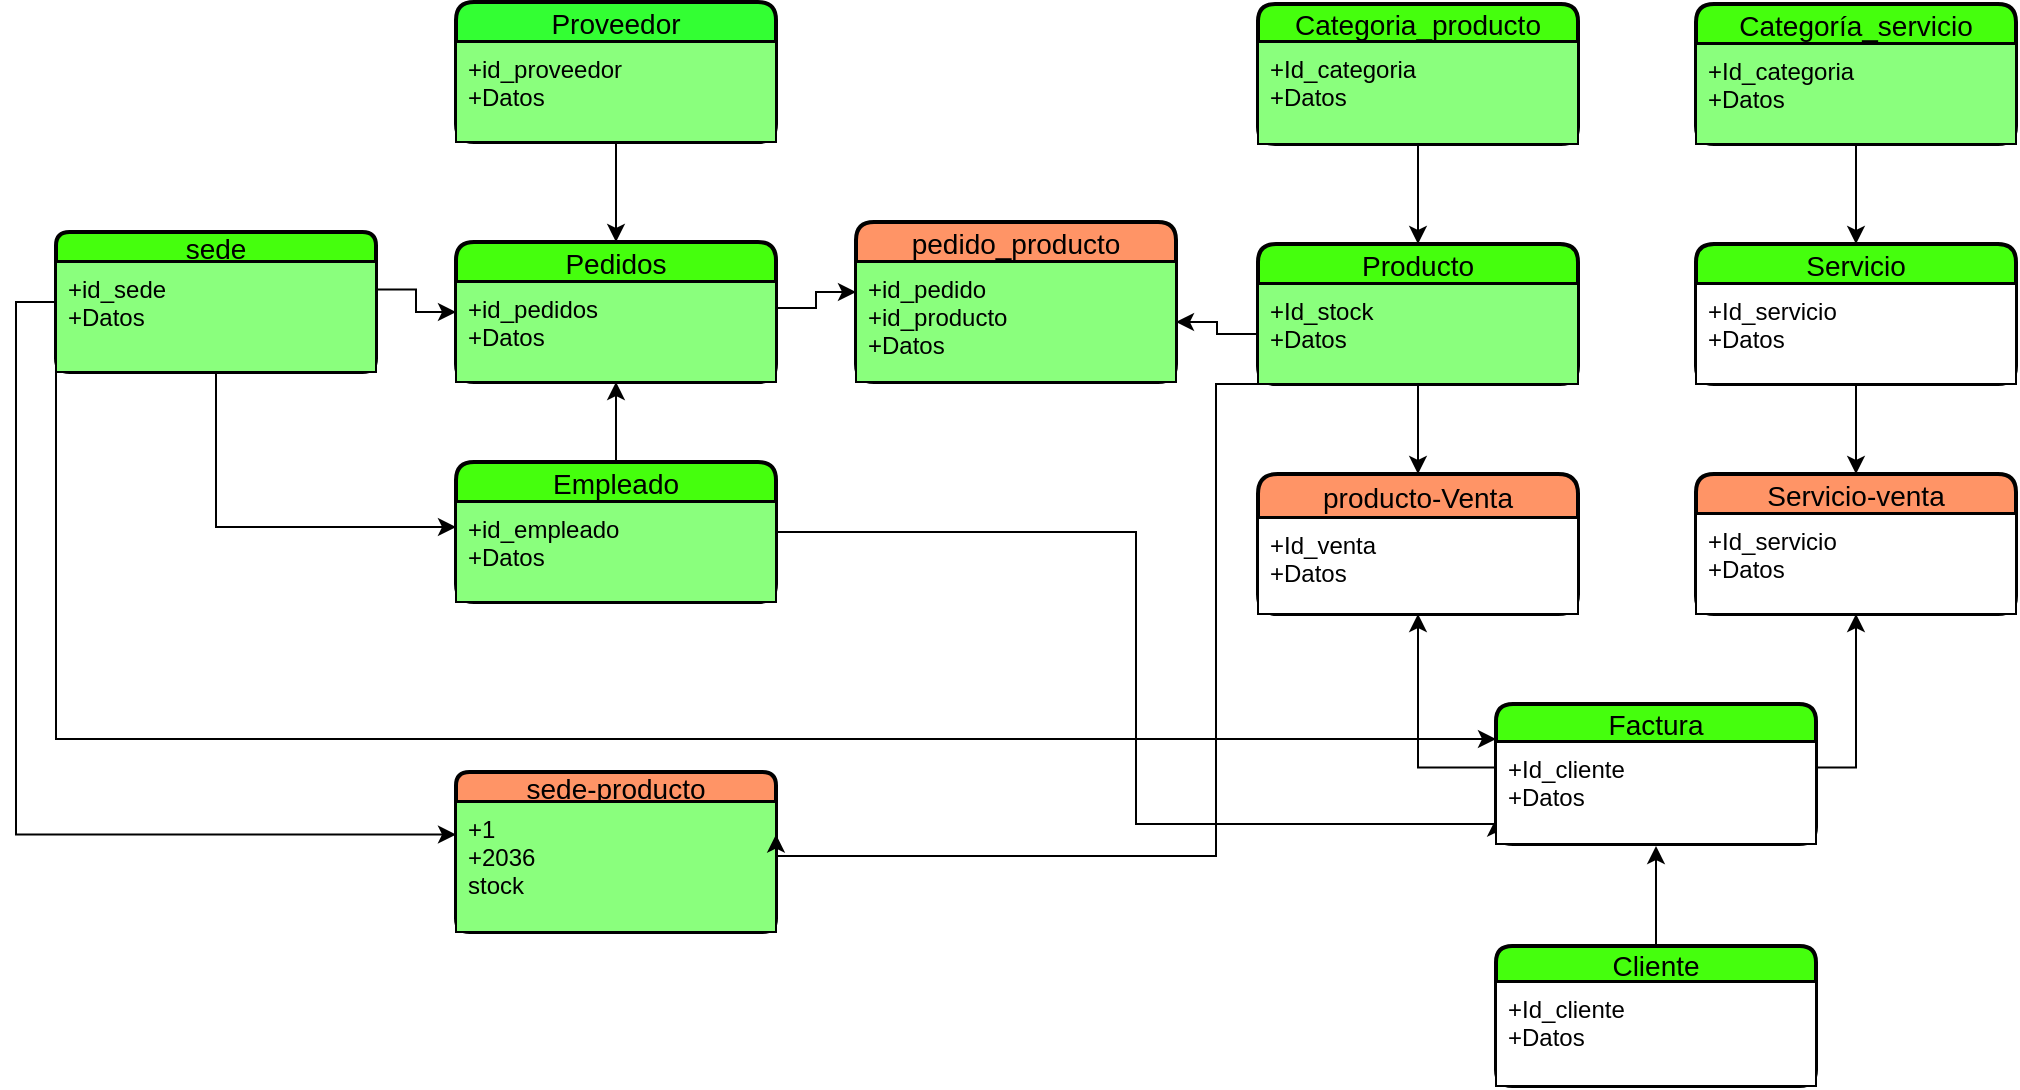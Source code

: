 <mxfile version="21.1.4" type="github">
  <diagram name="Página-1" id="QXGFcyqtO2LAgZ7RdORf">
    <mxGraphModel dx="2117" dy="573" grid="1" gridSize="10" guides="1" tooltips="1" connect="1" arrows="1" fold="1" page="1" pageScale="1" pageWidth="827" pageHeight="1169" math="0" shadow="0">
      <root>
        <mxCell id="0" />
        <mxCell id="1" parent="0" />
        <mxCell id="vr5rwgL9Q3Kud_MAougq-15" value="Proveedor" style="swimlane;childLayout=stackLayout;horizontal=1;startSize=20;horizontalStack=0;rounded=1;fontSize=14;fontStyle=0;strokeWidth=2;resizeParent=0;resizeLast=1;shadow=0;dashed=0;align=center;fillColor=#33FF33;strokeColor=#000000;" parent="1" vertex="1">
          <mxGeometry x="-290" y="210" width="160" height="70" as="geometry" />
        </mxCell>
        <mxCell id="vr5rwgL9Q3Kud_MAougq-16" value="+id_proveedor&#xa;+Datos" style="align=left;strokeColor=#000000;fillColor=#8AFF7D;spacingLeft=4;fontSize=12;verticalAlign=top;resizable=0;rotatable=0;part=1;" parent="vr5rwgL9Q3Kud_MAougq-15" vertex="1">
          <mxGeometry y="20" width="160" height="50" as="geometry" />
        </mxCell>
        <mxCell id="vr5rwgL9Q3Kud_MAougq-17" value="Pedidos" style="swimlane;childLayout=stackLayout;horizontal=1;startSize=20;horizontalStack=0;rounded=1;fontSize=14;fontStyle=0;strokeWidth=2;resizeParent=0;resizeLast=1;shadow=0;dashed=0;align=center;fillColor=#45FF0D;strokeColor=#000000;" parent="1" vertex="1">
          <mxGeometry x="-290" y="330" width="160" height="70" as="geometry" />
        </mxCell>
        <mxCell id="vr5rwgL9Q3Kud_MAougq-18" value="+id_pedidos&#xa;+Datos" style="align=left;strokeColor=#000000;fillColor=#8AFF7D;spacingLeft=4;fontSize=12;verticalAlign=top;resizable=0;rotatable=0;part=1;" parent="vr5rwgL9Q3Kud_MAougq-17" vertex="1">
          <mxGeometry y="20" width="160" height="50" as="geometry" />
        </mxCell>
        <mxCell id="vr5rwgL9Q3Kud_MAougq-20" style="edgeStyle=orthogonalEdgeStyle;rounded=0;orthogonalLoop=1;jettySize=auto;html=1;exitX=0.5;exitY=1;exitDx=0;exitDy=0;entryX=0.5;entryY=0;entryDx=0;entryDy=0;fillColor=#FFFFFF;strokeColor=#000000;" parent="1" source="vr5rwgL9Q3Kud_MAougq-16" target="vr5rwgL9Q3Kud_MAougq-17" edge="1">
          <mxGeometry relative="1" as="geometry" />
        </mxCell>
        <mxCell id="vr5rwgL9Q3Kud_MAougq-23" style="edgeStyle=orthogonalEdgeStyle;rounded=0;orthogonalLoop=1;jettySize=auto;html=1;entryX=0.5;entryY=1;entryDx=0;entryDy=0;fillColor=#FFFFFF;strokeColor=#000000;" parent="1" source="vr5rwgL9Q3Kud_MAougq-21" target="vr5rwgL9Q3Kud_MAougq-18" edge="1">
          <mxGeometry relative="1" as="geometry" />
        </mxCell>
        <mxCell id="wK7u8KOisi-HVqVEmxdb-3" style="edgeStyle=orthogonalEdgeStyle;rounded=0;orthogonalLoop=1;jettySize=auto;html=1;exitX=1;exitY=0.5;exitDx=0;exitDy=0;entryX=0;entryY=0.75;entryDx=0;entryDy=0;fillColor=#FFFFFF;strokeColor=#000000;" parent="1" source="vr5rwgL9Q3Kud_MAougq-21" target="k5OsFm6NcjSdjYwLhxJ1-28" edge="1">
          <mxGeometry relative="1" as="geometry">
            <Array as="points">
              <mxPoint x="50" y="475" />
              <mxPoint x="50" y="621" />
            </Array>
          </mxGeometry>
        </mxCell>
        <mxCell id="vr5rwgL9Q3Kud_MAougq-21" value="Empleado" style="swimlane;childLayout=stackLayout;horizontal=1;startSize=20;horizontalStack=0;rounded=1;fontSize=14;fontStyle=0;strokeWidth=2;resizeParent=0;resizeLast=1;shadow=0;dashed=0;align=center;fillColor=#45FF0D;strokeColor=#000000;" parent="1" vertex="1">
          <mxGeometry x="-290" y="440" width="160" height="70" as="geometry" />
        </mxCell>
        <mxCell id="vr5rwgL9Q3Kud_MAougq-22" value="+id_empleado&#xa;+Datos" style="align=left;strokeColor=#000000;fillColor=#8AFF7D;spacingLeft=4;fontSize=12;verticalAlign=top;resizable=0;rotatable=0;part=1;" parent="vr5rwgL9Q3Kud_MAougq-21" vertex="1">
          <mxGeometry y="20" width="160" height="50" as="geometry" />
        </mxCell>
        <mxCell id="vr5rwgL9Q3Kud_MAougq-24" value="pedido_producto" style="swimlane;childLayout=stackLayout;horizontal=1;startSize=20;horizontalStack=0;rounded=1;fontSize=14;fontStyle=0;strokeWidth=2;resizeParent=0;resizeLast=1;shadow=0;dashed=0;align=center;fillColor=#FF9466;strokeColor=#000000;" parent="1" vertex="1">
          <mxGeometry x="-90" y="320" width="160" height="80" as="geometry" />
        </mxCell>
        <mxCell id="vr5rwgL9Q3Kud_MAougq-25" value="+id_pedido&#xa;+id_producto&#xa;+Datos" style="align=left;strokeColor=#000000;fillColor=#8AFF7D;spacingLeft=4;fontSize=12;verticalAlign=top;resizable=0;rotatable=0;part=1;" parent="vr5rwgL9Q3Kud_MAougq-24" vertex="1">
          <mxGeometry y="20" width="160" height="60" as="geometry" />
        </mxCell>
        <mxCell id="k5OsFm6NcjSdjYwLhxJ1-29" style="edgeStyle=orthogonalEdgeStyle;rounded=0;orthogonalLoop=1;jettySize=auto;html=1;exitX=0.5;exitY=1;exitDx=0;exitDy=0;entryX=0.5;entryY=0;entryDx=0;entryDy=0;fillColor=#FFFFFF;strokeColor=#000000;" parent="1" source="vr5rwgL9Q3Kud_MAougq-28" target="vr5rwgL9Q3Kud_MAougq-38" edge="1">
          <mxGeometry relative="1" as="geometry" />
        </mxCell>
        <mxCell id="vr5rwgL9Q3Kud_MAougq-28" value="Producto" style="swimlane;childLayout=stackLayout;horizontal=1;startSize=20;horizontalStack=0;rounded=1;fontSize=14;fontStyle=0;strokeWidth=2;resizeParent=0;resizeLast=1;shadow=0;dashed=0;align=center;fillColor=#45FF0D;strokeColor=#000000;" parent="1" vertex="1">
          <mxGeometry x="111" y="331" width="160" height="70" as="geometry" />
        </mxCell>
        <mxCell id="vr5rwgL9Q3Kud_MAougq-29" value="+Id_stock&#xa;+Datos" style="align=left;strokeColor=#000000;fillColor=#8AFF7D;spacingLeft=4;fontSize=12;verticalAlign=top;resizable=0;rotatable=0;part=1;" parent="vr5rwgL9Q3Kud_MAougq-28" vertex="1">
          <mxGeometry y="20" width="160" height="50" as="geometry" />
        </mxCell>
        <mxCell id="vr5rwgL9Q3Kud_MAougq-34" value="Categoria_producto" style="swimlane;childLayout=stackLayout;horizontal=1;startSize=19;horizontalStack=0;rounded=1;fontSize=14;fontStyle=0;strokeWidth=2;resizeParent=0;resizeLast=1;shadow=0;dashed=0;align=center;fillColor=#45FF0D;strokeColor=#000000;" parent="1" vertex="1">
          <mxGeometry x="111" y="211" width="160" height="70" as="geometry" />
        </mxCell>
        <mxCell id="vr5rwgL9Q3Kud_MAougq-35" value="+Id_categoria&#xa;+Datos" style="align=left;strokeColor=#000000;fillColor=#8AFF7D;spacingLeft=4;fontSize=12;verticalAlign=top;resizable=0;rotatable=0;part=1;" parent="vr5rwgL9Q3Kud_MAougq-34" vertex="1">
          <mxGeometry y="19" width="160" height="51" as="geometry" />
        </mxCell>
        <mxCell id="vr5rwgL9Q3Kud_MAougq-38" value="producto-Venta" style="swimlane;childLayout=stackLayout;horizontal=1;startSize=22;horizontalStack=0;rounded=1;fontSize=14;fontStyle=0;strokeWidth=2;resizeParent=0;resizeLast=1;shadow=0;dashed=0;align=center;fillColor=#FF9466;strokeColor=#000000;" parent="1" vertex="1">
          <mxGeometry x="111" y="446" width="160" height="70" as="geometry">
            <mxRectangle x="320" y="430" width="80" height="30" as="alternateBounds" />
          </mxGeometry>
        </mxCell>
        <mxCell id="vr5rwgL9Q3Kud_MAougq-39" value="+Id_venta&#xa;+Datos" style="align=left;strokeColor=#000000;fillColor=#FFFFFF;spacingLeft=4;fontSize=12;verticalAlign=top;resizable=0;rotatable=0;part=1;" parent="vr5rwgL9Q3Kud_MAougq-38" vertex="1">
          <mxGeometry y="22" width="160" height="48" as="geometry" />
        </mxCell>
        <mxCell id="vr5rwgL9Q3Kud_MAougq-41" value="Servicio-venta" style="swimlane;childLayout=stackLayout;horizontal=1;startSize=20;horizontalStack=0;rounded=1;fontSize=14;fontStyle=0;strokeWidth=2;resizeParent=0;resizeLast=1;shadow=0;dashed=0;align=center;fillColor=#FF9466;strokeColor=#000000;" parent="1" vertex="1">
          <mxGeometry x="330" y="446" width="160" height="70" as="geometry" />
        </mxCell>
        <mxCell id="vr5rwgL9Q3Kud_MAougq-42" value="+Id_servicio&#xa;+Datos" style="align=left;strokeColor=#000000;fillColor=#FFFFFF;spacingLeft=4;fontSize=12;verticalAlign=top;resizable=0;rotatable=0;part=1;" parent="vr5rwgL9Q3Kud_MAougq-41" vertex="1">
          <mxGeometry y="20" width="160" height="50" as="geometry" />
        </mxCell>
        <mxCell id="k5OsFm6NcjSdjYwLhxJ1-11" value="" style="edgeStyle=orthogonalEdgeStyle;rounded=0;orthogonalLoop=1;jettySize=auto;html=1;fillColor=#FFFFFF;strokeColor=#000000;" parent="1" source="vr5rwgL9Q3Kud_MAougq-44" edge="1">
          <mxGeometry relative="1" as="geometry">
            <mxPoint x="310" y="632" as="targetPoint" />
          </mxGeometry>
        </mxCell>
        <mxCell id="vr5rwgL9Q3Kud_MAougq-44" value="Cliente" style="swimlane;childLayout=stackLayout;horizontal=1;startSize=18;horizontalStack=0;rounded=1;fontSize=14;fontStyle=0;strokeWidth=2;resizeParent=0;resizeLast=1;shadow=0;dashed=0;align=center;fillColor=#45FF0D;strokeColor=#000000;" parent="1" vertex="1">
          <mxGeometry x="230" y="682" width="160" height="70" as="geometry" />
        </mxCell>
        <mxCell id="vr5rwgL9Q3Kud_MAougq-45" value="+Id_cliente&#xa;+Datos" style="align=left;strokeColor=#000000;fillColor=#FFFFFF;spacingLeft=4;fontSize=12;verticalAlign=top;resizable=0;rotatable=0;part=1;" parent="vr5rwgL9Q3Kud_MAougq-44" vertex="1">
          <mxGeometry y="18" width="160" height="52" as="geometry" />
        </mxCell>
        <mxCell id="NqYA0sLlcYKFU1yslHez-1" value="Categoría_servicio" style="swimlane;childLayout=stackLayout;horizontal=1;startSize=20;horizontalStack=0;rounded=1;fontSize=14;fontStyle=0;strokeWidth=2;resizeParent=0;resizeLast=1;shadow=0;dashed=0;align=center;fillColor=#45FF0D;strokeColor=#000000;" parent="1" vertex="1">
          <mxGeometry x="330" y="211" width="160" height="70" as="geometry" />
        </mxCell>
        <mxCell id="NqYA0sLlcYKFU1yslHez-2" value="+Id_categoria&#xa;+Datos" style="align=left;strokeColor=#000000;fillColor=#8AFF7D;spacingLeft=4;fontSize=12;verticalAlign=top;resizable=0;rotatable=0;part=1;" parent="NqYA0sLlcYKFU1yslHez-1" vertex="1">
          <mxGeometry y="20" width="160" height="50" as="geometry" />
        </mxCell>
        <mxCell id="zLEtbaGTQvapRK-hFVf--4" style="edgeStyle=orthogonalEdgeStyle;rounded=0;orthogonalLoop=1;jettySize=auto;html=1;exitX=0.5;exitY=1;exitDx=0;exitDy=0;entryX=0.5;entryY=0;entryDx=0;entryDy=0;fillColor=#FFFFFF;strokeColor=#000000;" parent="1" source="vr5rwgL9Q3Kud_MAougq-35" target="vr5rwgL9Q3Kud_MAougq-28" edge="1">
          <mxGeometry relative="1" as="geometry" />
        </mxCell>
        <mxCell id="aQ_L_K3R3-eqQe358fcE-4" value="" style="edgeStyle=orthogonalEdgeStyle;rounded=0;orthogonalLoop=1;jettySize=auto;html=1;fillColor=#FFFFFF;strokeColor=#000000;" parent="1" source="vr5rwgL9Q3Kud_MAougq-29" target="vr5rwgL9Q3Kud_MAougq-25" edge="1">
          <mxGeometry relative="1" as="geometry" />
        </mxCell>
        <mxCell id="aQ_L_K3R3-eqQe358fcE-6" style="edgeStyle=orthogonalEdgeStyle;rounded=0;orthogonalLoop=1;jettySize=auto;html=1;exitX=1;exitY=0;exitDx=0;exitDy=0;entryX=0;entryY=0.25;entryDx=0;entryDy=0;fillColor=#FFFFFF;strokeColor=#000000;" parent="1" source="vr5rwgL9Q3Kud_MAougq-18" target="vr5rwgL9Q3Kud_MAougq-25" edge="1">
          <mxGeometry relative="1" as="geometry">
            <Array as="points">
              <mxPoint x="-130" y="363" />
              <mxPoint x="-110" y="363" />
            </Array>
          </mxGeometry>
        </mxCell>
        <mxCell id="k5OsFm6NcjSdjYwLhxJ1-34" style="edgeStyle=orthogonalEdgeStyle;rounded=0;orthogonalLoop=1;jettySize=auto;html=1;exitX=0;exitY=0.5;exitDx=0;exitDy=0;entryX=0;entryY=0.25;entryDx=0;entryDy=0;fillColor=#FFFFFF;strokeColor=#000000;" parent="1" source="aQ_L_K3R3-eqQe358fcE-7" target="k5OsFm6NcjSdjYwLhxJ1-4" edge="1">
          <mxGeometry relative="1" as="geometry" />
        </mxCell>
        <mxCell id="wK7u8KOisi-HVqVEmxdb-6" style="edgeStyle=orthogonalEdgeStyle;rounded=0;orthogonalLoop=1;jettySize=auto;html=1;exitX=0;exitY=1;exitDx=0;exitDy=0;entryX=0;entryY=0.25;entryDx=0;entryDy=0;" parent="1" source="aQ_L_K3R3-eqQe358fcE-7" target="k5OsFm6NcjSdjYwLhxJ1-27" edge="1">
          <mxGeometry relative="1" as="geometry" />
        </mxCell>
        <mxCell id="aQ_L_K3R3-eqQe358fcE-7" value="sede" style="swimlane;childLayout=stackLayout;horizontal=1;startSize=15;horizontalStack=0;rounded=1;fontSize=14;fontStyle=0;strokeWidth=2;resizeParent=0;resizeLast=1;shadow=0;dashed=0;align=center;fillColor=#45FF0D;strokeColor=#000000;" parent="1" vertex="1">
          <mxGeometry x="-490" y="325" width="160" height="70" as="geometry" />
        </mxCell>
        <mxCell id="aQ_L_K3R3-eqQe358fcE-8" value="+id_sede&#xa;+Datos" style="align=left;strokeColor=#000000;fillColor=#8AFF7D;spacingLeft=4;fontSize=12;verticalAlign=top;resizable=0;rotatable=0;part=1;" parent="aQ_L_K3R3-eqQe358fcE-7" vertex="1">
          <mxGeometry y="15" width="160" height="55" as="geometry" />
        </mxCell>
        <mxCell id="aQ_L_K3R3-eqQe358fcE-9" style="edgeStyle=orthogonalEdgeStyle;rounded=0;orthogonalLoop=1;jettySize=auto;html=1;exitX=1;exitY=0.25;exitDx=0;exitDy=0;entryX=0;entryY=0.5;entryDx=0;entryDy=0;fillColor=#FFFFFF;strokeColor=#000000;" parent="1" source="aQ_L_K3R3-eqQe358fcE-8" target="vr5rwgL9Q3Kud_MAougq-17" edge="1">
          <mxGeometry relative="1" as="geometry" />
        </mxCell>
        <mxCell id="aQ_L_K3R3-eqQe358fcE-10" style="edgeStyle=orthogonalEdgeStyle;rounded=0;orthogonalLoop=1;jettySize=auto;html=1;exitX=0.5;exitY=1;exitDx=0;exitDy=0;entryX=0;entryY=0.25;entryDx=0;entryDy=0;fillColor=#FFFFFF;strokeColor=#000000;" parent="1" source="aQ_L_K3R3-eqQe358fcE-8" target="vr5rwgL9Q3Kud_MAougq-22" edge="1">
          <mxGeometry relative="1" as="geometry" />
        </mxCell>
        <mxCell id="k5OsFm6NcjSdjYwLhxJ1-3" value="sede-producto" style="swimlane;childLayout=stackLayout;horizontal=1;startSize=15;horizontalStack=0;rounded=1;fontSize=14;fontStyle=0;strokeWidth=2;resizeParent=0;resizeLast=1;shadow=0;dashed=0;align=center;fillColor=#FF9466;strokeColor=#000000;" parent="1" vertex="1">
          <mxGeometry x="-290" y="595" width="160" height="80" as="geometry" />
        </mxCell>
        <mxCell id="k5OsFm6NcjSdjYwLhxJ1-4" value="+1&#xa;+2036&#xa;stock" style="align=left;strokeColor=#000000;fillColor=#8AFF7D;spacingLeft=4;fontSize=12;verticalAlign=top;resizable=0;rotatable=0;part=1;" parent="k5OsFm6NcjSdjYwLhxJ1-3" vertex="1">
          <mxGeometry y="15" width="160" height="65" as="geometry" />
        </mxCell>
        <mxCell id="k5OsFm6NcjSdjYwLhxJ1-13" value="Servicio" style="swimlane;childLayout=stackLayout;horizontal=1;startSize=20;horizontalStack=0;rounded=1;fontSize=14;fontStyle=0;strokeWidth=2;resizeParent=0;resizeLast=1;shadow=0;dashed=0;align=center;fillColor=#45FF0D;strokeColor=#000000;" parent="1" vertex="1">
          <mxGeometry x="330" y="331" width="160" height="70" as="geometry">
            <mxRectangle x="320" y="430" width="80" height="30" as="alternateBounds" />
          </mxGeometry>
        </mxCell>
        <mxCell id="k5OsFm6NcjSdjYwLhxJ1-14" value="+Id_servicio&#xa;+Datos" style="align=left;strokeColor=#000000;fillColor=#FFFFFF;spacingLeft=4;fontSize=12;verticalAlign=top;resizable=0;rotatable=0;part=1;" parent="k5OsFm6NcjSdjYwLhxJ1-13" vertex="1">
          <mxGeometry y="20" width="160" height="50" as="geometry" />
        </mxCell>
        <mxCell id="k5OsFm6NcjSdjYwLhxJ1-26" style="edgeStyle=orthogonalEdgeStyle;rounded=0;orthogonalLoop=1;jettySize=auto;html=1;exitX=0.5;exitY=1;exitDx=0;exitDy=0;entryX=0.5;entryY=0;entryDx=0;entryDy=0;fillColor=#FFFFFF;strokeColor=#000000;" parent="1" source="NqYA0sLlcYKFU1yslHez-2" target="k5OsFm6NcjSdjYwLhxJ1-13" edge="1">
          <mxGeometry relative="1" as="geometry" />
        </mxCell>
        <mxCell id="k5OsFm6NcjSdjYwLhxJ1-27" value="Factura" style="swimlane;childLayout=stackLayout;horizontal=1;startSize=19;horizontalStack=0;rounded=1;fontSize=14;fontStyle=0;strokeWidth=2;resizeParent=0;resizeLast=1;shadow=0;dashed=0;align=center;fillColor=#45FF0D;strokeColor=#000000;" parent="1" vertex="1">
          <mxGeometry x="230" y="561" width="160" height="70" as="geometry" />
        </mxCell>
        <mxCell id="k5OsFm6NcjSdjYwLhxJ1-28" value="+Id_cliente&#xa;+Datos" style="align=left;strokeColor=#000000;fillColor=#FFFFFF;spacingLeft=4;fontSize=12;verticalAlign=top;resizable=0;rotatable=0;part=1;" parent="k5OsFm6NcjSdjYwLhxJ1-27" vertex="1">
          <mxGeometry y="19" width="160" height="51" as="geometry" />
        </mxCell>
        <mxCell id="k5OsFm6NcjSdjYwLhxJ1-33" style="edgeStyle=orthogonalEdgeStyle;rounded=0;orthogonalLoop=1;jettySize=auto;html=1;exitX=0.5;exitY=1;exitDx=0;exitDy=0;entryX=0.5;entryY=0;entryDx=0;entryDy=0;fillColor=#FFFFFF;strokeColor=#000000;" parent="1" source="k5OsFm6NcjSdjYwLhxJ1-14" target="vr5rwgL9Q3Kud_MAougq-41" edge="1">
          <mxGeometry relative="1" as="geometry" />
        </mxCell>
        <mxCell id="k5OsFm6NcjSdjYwLhxJ1-36" style="edgeStyle=orthogonalEdgeStyle;rounded=0;orthogonalLoop=1;jettySize=auto;html=1;exitX=0;exitY=1;exitDx=0;exitDy=0;entryX=1;entryY=0.25;entryDx=0;entryDy=0;fillColor=#FFFFFF;strokeColor=#000000;" parent="1" source="vr5rwgL9Q3Kud_MAougq-29" target="k5OsFm6NcjSdjYwLhxJ1-4" edge="1">
          <mxGeometry relative="1" as="geometry">
            <Array as="points">
              <mxPoint x="90" y="401" />
              <mxPoint x="90" y="637" />
            </Array>
          </mxGeometry>
        </mxCell>
        <mxCell id="wK7u8KOisi-HVqVEmxdb-1" style="edgeStyle=orthogonalEdgeStyle;rounded=0;orthogonalLoop=1;jettySize=auto;html=1;exitX=1;exitY=0.25;exitDx=0;exitDy=0;entryX=0.5;entryY=1;entryDx=0;entryDy=0;fillColor=#FFFFFF;strokeColor=#000000;" parent="1" source="k5OsFm6NcjSdjYwLhxJ1-28" target="vr5rwgL9Q3Kud_MAougq-42" edge="1">
          <mxGeometry relative="1" as="geometry" />
        </mxCell>
        <mxCell id="wK7u8KOisi-HVqVEmxdb-2" style="edgeStyle=orthogonalEdgeStyle;rounded=0;orthogonalLoop=1;jettySize=auto;html=1;exitX=0;exitY=0.25;exitDx=0;exitDy=0;entryX=0.5;entryY=1;entryDx=0;entryDy=0;fillColor=#FFFFFF;strokeColor=#000000;" parent="1" source="k5OsFm6NcjSdjYwLhxJ1-28" target="vr5rwgL9Q3Kud_MAougq-39" edge="1">
          <mxGeometry relative="1" as="geometry" />
        </mxCell>
      </root>
    </mxGraphModel>
  </diagram>
</mxfile>
